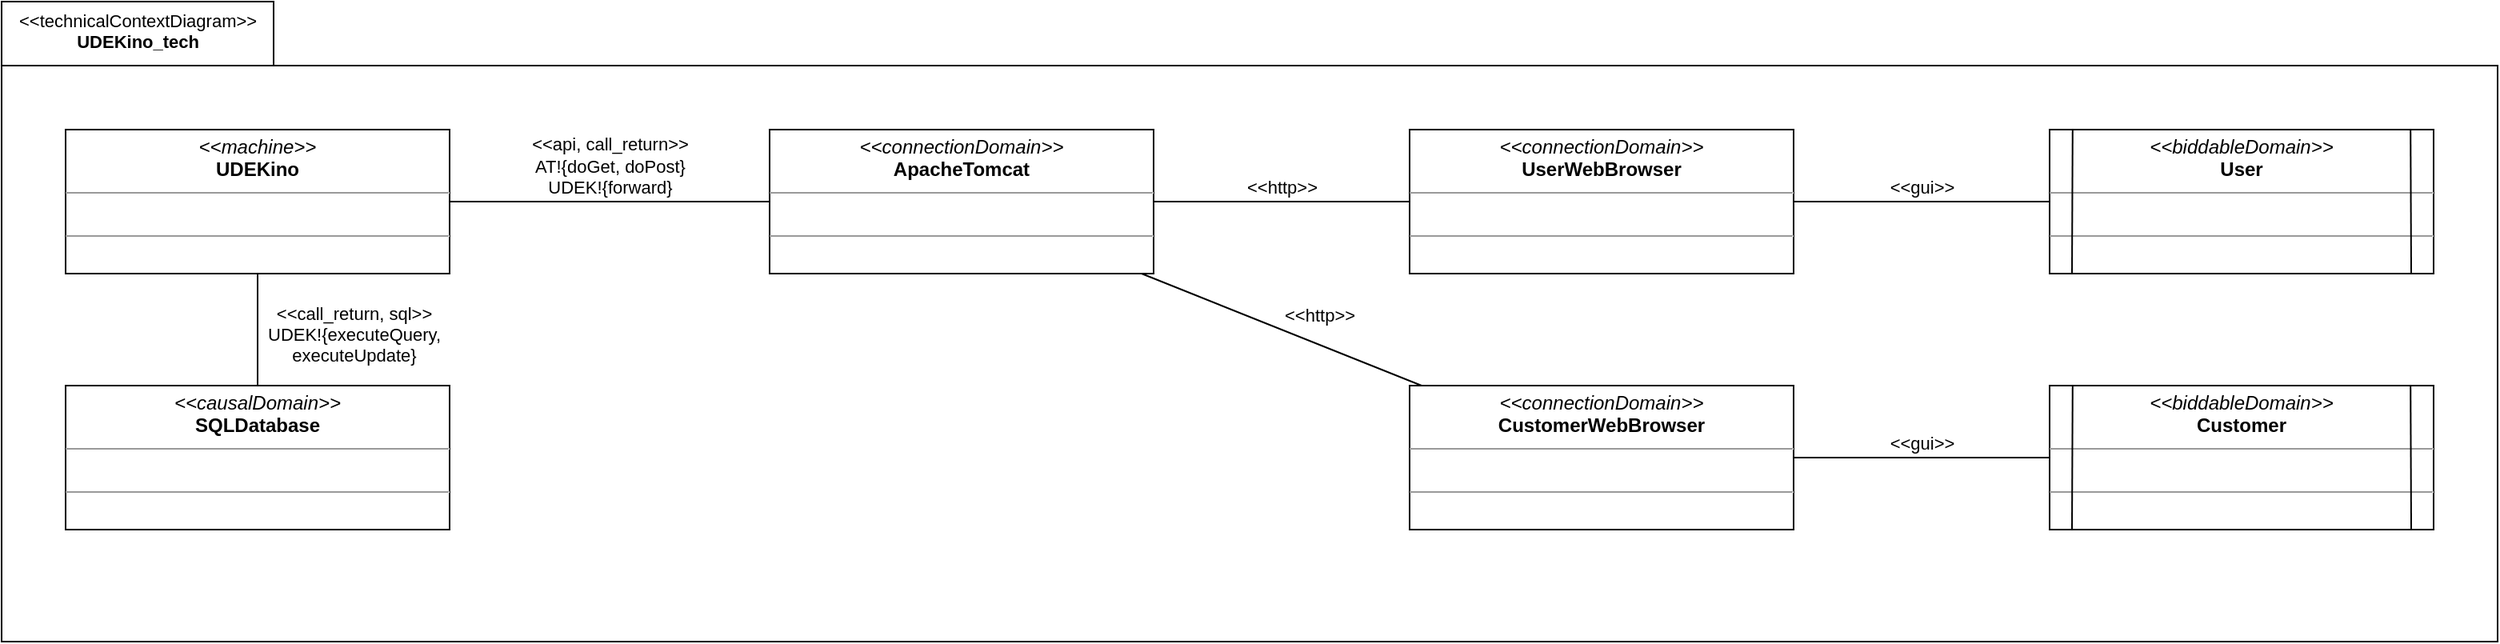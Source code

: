 <mxfile version="16.5.1" type="device" pages="2"><diagram id="DBS4iE2srmAZ8avB9Sq2" name="TCD"><mxGraphModel dx="4124" dy="2470" grid="1" gridSize="10" guides="1" tooltips="1" connect="1" arrows="1" fold="1" page="1" pageScale="1" pageWidth="3300" pageHeight="2339" math="0" shadow="0"><root><mxCell id="0"/><mxCell id="1" parent="0"/><mxCell id="zWOVlacIxOYdeSg12T7H-28" value="&lt;div&gt;&lt;span style=&quot;font-weight: 400&quot;&gt;&amp;lt;&amp;lt;technicalContextDiagram&amp;gt;&amp;gt;&lt;/span&gt;&lt;/div&gt;&lt;div style=&quot;text-align: center&quot;&gt;&lt;span&gt;UDEKino_tech&lt;/span&gt;&lt;/div&gt;" style="shape=folder;fontStyle=1;spacingTop=1;tabWidth=170;tabHeight=40;tabPosition=left;html=1;rounded=0;shadow=0;glass=0;comic=0;sketch=0;pointerEvents=1;gradientColor=none;labelPosition=center;verticalLabelPosition=middle;align=left;verticalAlign=top;spacing=0;spacingLeft=11;collapsible=1;container=0;recursiveResize=0;fillColor=default;fontFamily=Helvetica;fontSize=11;fontColor=default;" parent="1" vertex="1"><mxGeometry x="40" y="40" width="1560" height="400" as="geometry"><mxRectangle width="140" height="40" as="alternateBounds"/></mxGeometry></mxCell><mxCell id="RvyoJtAnB2FMiTeBEOO9-52" value="" style="group" vertex="1" connectable="0" parent="1"><mxGeometry x="80" y="120" width="1480" height="250.0" as="geometry"/></mxCell><mxCell id="zWOVlacIxOYdeSg12T7H-1" value="&lt;p style=&quot;margin: 0px ; margin-top: 4px ; text-align: center&quot;&gt;&lt;i&gt;&amp;lt;&amp;lt;machine&amp;gt;&amp;gt;&lt;/i&gt;&lt;br&gt;&lt;b&gt;UDEKino&lt;/b&gt;&lt;/p&gt;&lt;hr size=&quot;1&quot;&gt;&lt;p style=&quot;margin: 0px ; margin-left: 4px&quot;&gt;&lt;br&gt;&lt;/p&gt;&lt;hr size=&quot;1&quot;&gt;&lt;p style=&quot;margin: 0px ; margin-left: 4px&quot;&gt;&lt;br&gt;&lt;/p&gt;" style="verticalAlign=top;align=left;overflow=fill;fontSize=12;fontFamily=Helvetica;html=1;rounded=0;shadow=0;glass=0;comic=0;sketch=0;pointerEvents=1;fontColor=default;gradientColor=none;container=0;" parent="RvyoJtAnB2FMiTeBEOO9-52" vertex="1"><mxGeometry y="1.137e-13" width="240" height="90" as="geometry"/></mxCell><mxCell id="zWOVlacIxOYdeSg12T7H-2" value="&lt;p style=&quot;margin: 0px ; margin-top: 4px ; text-align: center&quot;&gt;&lt;i&gt;&amp;lt;&amp;lt;causalDomain&amp;gt;&amp;gt;&lt;/i&gt;&lt;br&gt;&lt;b&gt;SQLDatabase&lt;/b&gt;&lt;/p&gt;&lt;hr size=&quot;1&quot;&gt;&lt;p style=&quot;margin: 0px ; margin-left: 4px&quot;&gt;&lt;br&gt;&lt;/p&gt;&lt;hr size=&quot;1&quot;&gt;&lt;p style=&quot;margin: 0px ; margin-left: 4px&quot;&gt;&lt;br&gt;&lt;/p&gt;" style="verticalAlign=top;align=left;overflow=fill;fontSize=12;fontFamily=Helvetica;html=1;rounded=0;shadow=0;glass=0;comic=0;sketch=0;pointerEvents=1;fontColor=default;gradientColor=none;container=0;" parent="RvyoJtAnB2FMiTeBEOO9-52" vertex="1"><mxGeometry y="160.0" width="240" height="90" as="geometry"/></mxCell><mxCell id="zWOVlacIxOYdeSg12T7H-3" value="&amp;lt;&amp;lt;call_return, sql&amp;gt;&amp;gt;&lt;br&gt;UDEK!{executeQuery,&lt;br&gt;executeUpdate}" style="edgeStyle=orthogonalEdgeStyle;rounded=0;orthogonalLoop=1;jettySize=auto;html=1;endArrow=none;endFill=0;align=center;labelBackgroundColor=none;" parent="RvyoJtAnB2FMiTeBEOO9-52" source="zWOVlacIxOYdeSg12T7H-1" target="zWOVlacIxOYdeSg12T7H-2" edge="1"><mxGeometry x="0.091" y="60" relative="1" as="geometry"><mxPoint as="offset"/></mxGeometry></mxCell><mxCell id="zWOVlacIxOYdeSg12T7H-4" value="&lt;p style=&quot;margin: 0px ; margin-top: 4px ; text-align: center&quot;&gt;&lt;i&gt;&amp;lt;&amp;lt;connectionDomain&amp;gt;&amp;gt;&lt;/i&gt;&lt;br&gt;&lt;b&gt;ApacheTomcat&lt;/b&gt;&lt;/p&gt;&lt;hr size=&quot;1&quot;&gt;&lt;p style=&quot;margin: 0px ; margin-left: 4px&quot;&gt;&lt;br&gt;&lt;/p&gt;&lt;hr size=&quot;1&quot;&gt;&lt;p style=&quot;margin: 0px ; margin-left: 4px&quot;&gt;&lt;br&gt;&lt;/p&gt;" style="verticalAlign=top;align=left;overflow=fill;fontSize=12;fontFamily=Helvetica;html=1;rounded=0;shadow=0;glass=0;comic=0;sketch=0;pointerEvents=1;fontColor=default;gradientColor=none;container=0;" parent="RvyoJtAnB2FMiTeBEOO9-52" vertex="1"><mxGeometry x="440" y="1.137e-13" width="240" height="90" as="geometry"/></mxCell><mxCell id="zWOVlacIxOYdeSg12T7H-5" value="&amp;lt;&amp;lt;api, call_return&amp;gt;&amp;gt;&lt;br&gt;AT!{doGet, doPost}&lt;br&gt;UDEK!{forward}" style="edgeStyle=orthogonalEdgeStyle;rounded=0;orthogonalLoop=1;jettySize=auto;html=1;endArrow=none;endFill=0;labelBackgroundColor=none;verticalAlign=bottom;" parent="RvyoJtAnB2FMiTeBEOO9-52" source="zWOVlacIxOYdeSg12T7H-1" target="zWOVlacIxOYdeSg12T7H-4" edge="1"><mxGeometry relative="1" as="geometry"/></mxCell><mxCell id="zWOVlacIxOYdeSg12T7H-26" value="&amp;lt;&amp;lt;http&amp;gt;&amp;gt;" style="rounded=0;orthogonalLoop=1;jettySize=auto;html=1;labelBackgroundColor=none;endArrow=none;endFill=0;verticalAlign=bottom;" parent="RvyoJtAnB2FMiTeBEOO9-52" source="zWOVlacIxOYdeSg12T7H-4" target="zWOVlacIxOYdeSg12T7H-7" edge="1"><mxGeometry relative="1" as="geometry"><mxPoint x="760" y="120.0" as="sourcePoint"/></mxGeometry></mxCell><mxCell id="zWOVlacIxOYdeSg12T7H-25" value="&amp;lt;&amp;lt;http&amp;gt;&amp;gt;" style="rounded=0;orthogonalLoop=1;jettySize=auto;html=1;labelBackgroundColor=default;endArrow=none;endFill=0;verticalAlign=bottom;align=left;" parent="RvyoJtAnB2FMiTeBEOO9-52" source="zWOVlacIxOYdeSg12T7H-4" target="zWOVlacIxOYdeSg12T7H-8" edge="1"><mxGeometry relative="1" as="geometry"><mxPoint x="760" y="165.0" as="sourcePoint"/></mxGeometry></mxCell><mxCell id="zWOVlacIxOYdeSg12T7H-7" value="&lt;p style=&quot;margin: 0px ; margin-top: 4px ; text-align: center&quot;&gt;&lt;i&gt;&amp;lt;&amp;lt;connectionDomain&amp;gt;&amp;gt;&lt;/i&gt;&lt;br&gt;&lt;b&gt;UserWebBrowser&lt;/b&gt;&lt;/p&gt;&lt;hr size=&quot;1&quot;&gt;&lt;p style=&quot;margin: 0px ; margin-left: 4px&quot;&gt;&lt;br&gt;&lt;/p&gt;&lt;hr size=&quot;1&quot;&gt;&lt;p style=&quot;margin: 0px ; margin-left: 4px&quot;&gt;&lt;br&gt;&lt;/p&gt;" style="verticalAlign=top;align=left;overflow=fill;fontSize=12;fontFamily=Helvetica;html=1;rounded=0;shadow=0;glass=0;comic=0;sketch=0;pointerEvents=1;fontColor=default;gradientColor=none;container=0;" parent="RvyoJtAnB2FMiTeBEOO9-52" vertex="1"><mxGeometry x="840" y="1.137e-13" width="240" height="90" as="geometry"/></mxCell><mxCell id="zWOVlacIxOYdeSg12T7H-8" value="&lt;p style=&quot;margin: 0px ; margin-top: 4px ; text-align: center&quot;&gt;&lt;i&gt;&amp;lt;&amp;lt;connectionDomain&amp;gt;&amp;gt;&lt;/i&gt;&lt;br&gt;&lt;b&gt;CustomerWebBrowser&lt;/b&gt;&lt;/p&gt;&lt;hr size=&quot;1&quot;&gt;&lt;p style=&quot;margin: 0px ; margin-left: 4px&quot;&gt;&lt;br&gt;&lt;/p&gt;&lt;hr size=&quot;1&quot;&gt;&lt;p style=&quot;margin: 0px ; margin-left: 4px&quot;&gt;&lt;br&gt;&lt;/p&gt;" style="verticalAlign=top;align=left;overflow=fill;fontSize=12;fontFamily=Helvetica;html=1;rounded=0;shadow=0;glass=0;comic=0;sketch=0;pointerEvents=1;fontColor=default;gradientColor=none;container=0;" parent="RvyoJtAnB2FMiTeBEOO9-52" vertex="1"><mxGeometry x="840" y="160.0" width="240" height="90" as="geometry"/></mxCell><mxCell id="zWOVlacIxOYdeSg12T7H-22" value="&amp;lt;&amp;lt;gui&amp;gt;&amp;gt;" style="rounded=0;orthogonalLoop=1;jettySize=auto;html=1;labelBackgroundColor=default;endArrow=none;endFill=0;verticalAlign=bottom;" parent="RvyoJtAnB2FMiTeBEOO9-52" source="zWOVlacIxOYdeSg12T7H-7" target="zWOVlacIxOYdeSg12T7H-11" edge="1"><mxGeometry relative="1" as="geometry"/></mxCell><mxCell id="zWOVlacIxOYdeSg12T7H-23" value="&amp;lt;&amp;lt;gui&amp;gt;&amp;gt;" style="rounded=0;orthogonalLoop=1;jettySize=auto;html=1;labelBackgroundColor=default;endArrow=none;endFill=0;verticalAlign=bottom;" parent="RvyoJtAnB2FMiTeBEOO9-52" source="zWOVlacIxOYdeSg12T7H-8" target="zWOVlacIxOYdeSg12T7H-15" edge="1"><mxGeometry relative="1" as="geometry"/></mxCell><mxCell id="zWOVlacIxOYdeSg12T7H-11" value="&lt;p style=&quot;margin: 0px ; margin-top: 4px ; text-align: center&quot;&gt;&lt;i&gt;&amp;lt;&amp;lt;biddableDomain&amp;gt;&amp;gt;&lt;/i&gt;&lt;br&gt;&lt;b&gt;User&lt;/b&gt;&lt;/p&gt;&lt;hr size=&quot;1&quot;&gt;&lt;p style=&quot;margin: 0px ; margin-left: 4px&quot;&gt;&lt;br&gt;&lt;/p&gt;&lt;hr size=&quot;1&quot;&gt;&lt;p style=&quot;margin: 0px ; margin-left: 4px&quot;&gt;&lt;br&gt;&lt;/p&gt;" style="verticalAlign=top;align=left;overflow=fill;fontSize=12;fontFamily=Helvetica;html=1;rounded=0;shadow=0;glass=0;comic=0;sketch=0;pointerEvents=1;fontColor=default;gradientColor=none;container=0;points=[[0,0,0,0,0],[0,0.24,0,0,0],[0,0.5,0,0,0],[0,0.76,0,0,0],[0,1,0,0,0],[0.06,0,0,0,0],[0.06,1,0,0,0],[0.13,0,0,0,0],[0.13,1,0,0,0],[0.25,0,0,0,0],[0.25,1,0,0,0],[0.5,0,0,0,0],[0.5,1,0,0,0],[0.75,0,0,0,0],[0.75,1,0,0,0],[0.88,0,0,0,0],[0.88,1,0,0,0],[0.94,0,0,0,0],[0.94,1,0,0,0],[1,0,0,0,0],[1,0.26,0,0,0],[1,0.5,0,0,0],[1,0.76,0,0,0],[1,1,0,0,0]];strokeWidth=1;" parent="RvyoJtAnB2FMiTeBEOO9-52" vertex="1"><mxGeometry x="1240" width="240" height="90" as="geometry"/></mxCell><mxCell id="zWOVlacIxOYdeSg12T7H-12" style="rounded=0;orthogonalLoop=1;jettySize=auto;html=1;exitX=0.06;exitY=0;exitDx=0;exitDy=0;exitPerimeter=0;endArrow=none;endFill=0;strokeWidth=1;labelBackgroundColor=default;" parent="RvyoJtAnB2FMiTeBEOO9-52" source="zWOVlacIxOYdeSg12T7H-11" edge="1"><mxGeometry relative="1" as="geometry"><mxPoint x="1254" y="90" as="targetPoint"/></mxGeometry></mxCell><mxCell id="zWOVlacIxOYdeSg12T7H-13" style="edgeStyle=none;shape=connector;rounded=0;orthogonalLoop=1;jettySize=auto;html=1;exitX=0.94;exitY=0;exitDx=0;exitDy=0;exitPerimeter=0;labelBackgroundColor=default;fontFamily=Helvetica;fontSize=11;fontColor=default;endArrow=none;endFill=0;strokeColor=default;strokeWidth=1;" parent="RvyoJtAnB2FMiTeBEOO9-52" source="zWOVlacIxOYdeSg12T7H-11" edge="1"><mxGeometry relative="1" as="geometry"><mxPoint x="1466" y="90" as="targetPoint"/></mxGeometry></mxCell><mxCell id="zWOVlacIxOYdeSg12T7H-15" value="&lt;p style=&quot;margin: 0px ; margin-top: 4px ; text-align: center&quot;&gt;&lt;i&gt;&amp;lt;&amp;lt;biddableDomain&amp;gt;&amp;gt;&lt;/i&gt;&lt;br&gt;&lt;b&gt;Customer&lt;/b&gt;&lt;/p&gt;&lt;hr size=&quot;1&quot;&gt;&lt;p style=&quot;margin: 0px ; margin-left: 4px&quot;&gt;&lt;br&gt;&lt;/p&gt;&lt;hr size=&quot;1&quot;&gt;&lt;p style=&quot;margin: 0px ; margin-left: 4px&quot;&gt;&lt;br&gt;&lt;/p&gt;" style="verticalAlign=top;align=left;overflow=fill;fontSize=12;fontFamily=Helvetica;html=1;rounded=0;shadow=0;glass=0;comic=0;sketch=0;pointerEvents=1;fontColor=default;gradientColor=none;container=0;points=[[0,0,0,0,0],[0,0.24,0,0,0],[0,0.5,0,0,0],[0,0.76,0,0,0],[0,1,0,0,0],[0.06,0,0,0,0],[0.06,1,0,0,0],[0.13,0,0,0,0],[0.13,1,0,0,0],[0.25,0,0,0,0],[0.25,1,0,0,0],[0.5,0,0,0,0],[0.5,1,0,0,0],[0.75,0,0,0,0],[0.75,1,0,0,0],[0.88,0,0,0,0],[0.88,1,0,0,0],[0.94,0,0,0,0],[0.94,1,0,0,0],[1,0,0,0,0],[1,0.26,0,0,0],[1,0.5,0,0,0],[1,0.76,0,0,0],[1,1,0,0,0]];strokeWidth=1;" parent="RvyoJtAnB2FMiTeBEOO9-52" vertex="1"><mxGeometry x="1240" y="160" width="240" height="90" as="geometry"/></mxCell><mxCell id="zWOVlacIxOYdeSg12T7H-16" style="rounded=0;orthogonalLoop=1;jettySize=auto;html=1;exitX=0.06;exitY=0;exitDx=0;exitDy=0;exitPerimeter=0;endArrow=none;endFill=0;strokeWidth=1;labelBackgroundColor=default;" parent="RvyoJtAnB2FMiTeBEOO9-52" source="zWOVlacIxOYdeSg12T7H-15" edge="1"><mxGeometry relative="1" as="geometry"><mxPoint x="1254" y="250" as="targetPoint"/></mxGeometry></mxCell><mxCell id="zWOVlacIxOYdeSg12T7H-17" style="edgeStyle=none;shape=connector;rounded=0;orthogonalLoop=1;jettySize=auto;html=1;exitX=0.94;exitY=0;exitDx=0;exitDy=0;exitPerimeter=0;labelBackgroundColor=default;fontFamily=Helvetica;fontSize=11;fontColor=default;endArrow=none;endFill=0;strokeColor=default;strokeWidth=1;" parent="RvyoJtAnB2FMiTeBEOO9-52" source="zWOVlacIxOYdeSg12T7H-15" edge="1"><mxGeometry relative="1" as="geometry"><mxPoint x="1466" y="250" as="targetPoint"/></mxGeometry></mxCell></root></mxGraphModel></diagram><diagram id="eN3rkCqPA-dGKP7uvhMf" name="Mapping"><mxGraphModel dx="2062" dy="1235" grid="1" gridSize="10" guides="1" tooltips="1" connect="1" arrows="1" fold="1" page="1" pageScale="1" pageWidth="3300" pageHeight="2339" math="0" shadow="0"><root><mxCell id="j-lV50ldGtD4G1JJ2E3X-0"/><mxCell id="j-lV50ldGtD4G1JJ2E3X-1" parent="j-lV50ldGtD4G1JJ2E3X-0"/><mxCell id="97aoyuyCJKU4RV7B53cg-7" value="" style="group" vertex="1" connectable="0" parent="j-lV50ldGtD4G1JJ2E3X-1"><mxGeometry x="40" y="40" width="1800" height="1050" as="geometry"/></mxCell><mxCell id="97aoyuyCJKU4RV7B53cg-5" value="" style="group" vertex="1" connectable="0" parent="97aoyuyCJKU4RV7B53cg-7"><mxGeometry x="1200" width="600" height="1050" as="geometry"/></mxCell><mxCell id="97aoyuyCJKU4RV7B53cg-3" value="" style="group" vertex="1" connectable="0" parent="97aoyuyCJKU4RV7B53cg-5"><mxGeometry width="600" height="570" as="geometry"/></mxCell><mxCell id="_PAml7vpQPIuLpHFozwe-36" value="&lt;p style=&quot;margin: 0px ; margin-top: 4px ; text-align: center&quot;&gt;&lt;i&gt;&amp;lt;&amp;lt;interface&amp;gt;&amp;gt;&lt;/i&gt;&lt;br&gt;&lt;b&gt;UDEK!{forward}&lt;/b&gt;&lt;/p&gt;&lt;hr size=&quot;1&quot;&gt;&lt;p style=&quot;margin: 0px ; margin-left: 4px&quot;&gt;&lt;br&gt;&lt;/p&gt;&lt;hr size=&quot;1&quot;&gt;&lt;p style=&quot;margin: 0px ; margin-left: 4px&quot;&gt;&lt;br&gt;&lt;/p&gt;" style="verticalAlign=top;align=left;overflow=fill;fontSize=12;fontFamily=Helvetica;html=1;rounded=0;shadow=0;glass=0;comic=0;sketch=0;pointerEvents=1;fontColor=default;gradientColor=none;container=0;whiteSpace=wrap;" vertex="1" parent="97aoyuyCJKU4RV7B53cg-3"><mxGeometry y="320" width="240" height="90" as="geometry"/></mxCell><mxCell id="_PAml7vpQPIuLpHFozwe-37" value="&lt;p style=&quot;margin: 0px ; margin-top: 4px ; text-align: center&quot;&gt;&lt;i&gt;&amp;lt;&amp;lt;interface&amp;gt;&amp;gt;&lt;/i&gt;&lt;br&gt;&lt;b&gt;UDEK_NSUB!{nsuShowings}&lt;/b&gt;&lt;/p&gt;&lt;hr size=&quot;1&quot;&gt;&lt;p style=&quot;margin: 0px ; margin-left: 4px&quot;&gt;&lt;br&gt;&lt;/p&gt;&lt;hr size=&quot;1&quot;&gt;&lt;p style=&quot;margin: 0px ; margin-left: 4px&quot;&gt;&lt;br&gt;&lt;/p&gt;" style="verticalAlign=top;align=left;overflow=fill;fontSize=12;fontFamily=Helvetica;html=1;rounded=0;shadow=0;glass=0;comic=0;sketch=0;pointerEvents=1;fontColor=default;gradientColor=none;container=0;points=[[0,0,0,0,0],[0,0.24,0,0,0],[0,0.5,0,0,0],[0,0.76,0,0,0],[0,1,0,0,0],[0.06,0,0,0,0],[0.06,1,0,0,0],[0.13,0,0,0,0],[0.13,1,0,0,0],[0.25,0,0,0,0],[0.25,1,0,0,0],[0.5,0,0,0,0],[0.5,1,0,0,0],[0.75,0,0,0,0],[0.75,1,0,0,0],[0.88,0,0,0,0],[0.88,1,0,0,0],[0.94,0,0,0,0],[0.94,1,0,0,0],[1,0,0,0,0],[1,0.26,0,0,0],[1,0.5,0,0,0],[1,0.76,0,0,0],[1,1,0,0,0]];strokeWidth=1;" vertex="1" parent="97aoyuyCJKU4RV7B53cg-3"><mxGeometry x="360" y="480" width="240" height="90" as="geometry"/></mxCell><mxCell id="_PAml7vpQPIuLpHFozwe-38" value="&amp;lt;&amp;lt;concretizes&amp;gt;&amp;gt;" style="edgeStyle=none;shape=connector;rounded=0;orthogonalLoop=1;jettySize=auto;html=1;dashed=1;labelBackgroundColor=none;fontFamily=Helvetica;fontSize=11;fontColor=default;endArrow=openThin;endFill=0;startSize=12;endSize=12;strokeColor=default;verticalAlign=bottom;align=left;" edge="1" parent="97aoyuyCJKU4RV7B53cg-3" source="_PAml7vpQPIuLpHFozwe-36" target="_PAml7vpQPIuLpHFozwe-37"><mxGeometry relative="1" as="geometry"/></mxCell><mxCell id="_PAml7vpQPIuLpHFozwe-39" value="&lt;p style=&quot;margin: 0px ; margin-top: 4px ; text-align: center&quot;&gt;&lt;i&gt;&amp;lt;&amp;lt;interface&amp;gt;&amp;gt;&lt;/i&gt;&lt;br&gt;&lt;b&gt;UDEK_RC!{registrationFailed, registrationSuccess}&lt;/b&gt;&lt;/p&gt;&lt;hr size=&quot;1&quot;&gt;&lt;p style=&quot;margin: 0px ; margin-left: 4px&quot;&gt;&lt;br&gt;&lt;/p&gt;&lt;hr size=&quot;1&quot;&gt;&lt;p style=&quot;margin: 0px ; margin-left: 4px&quot;&gt;&lt;br&gt;&lt;/p&gt;" style="verticalAlign=top;align=left;overflow=fill;fontSize=12;fontFamily=Helvetica;html=1;rounded=0;shadow=0;glass=0;comic=0;sketch=0;pointerEvents=1;fontColor=default;gradientColor=none;container=0;whiteSpace=wrap;" vertex="1" parent="97aoyuyCJKU4RV7B53cg-3"><mxGeometry x="360" y="320" width="240" height="90" as="geometry"/></mxCell><mxCell id="_PAml7vpQPIuLpHFozwe-40" value="&amp;lt;&amp;lt;concretizes&amp;gt;&amp;gt;" style="edgeStyle=none;shape=connector;rounded=0;orthogonalLoop=1;jettySize=auto;html=1;dashed=1;labelBackgroundColor=none;fontFamily=Helvetica;fontSize=11;fontColor=default;endArrow=openThin;endFill=0;startSize=12;endSize=12;strokeColor=default;verticalAlign=bottom;" edge="1" parent="97aoyuyCJKU4RV7B53cg-3" source="_PAml7vpQPIuLpHFozwe-36" target="_PAml7vpQPIuLpHFozwe-39"><mxGeometry relative="1" as="geometry"/></mxCell><mxCell id="_PAml7vpQPIuLpHFozwe-41" value="&lt;p style=&quot;margin: 0px ; margin-top: 4px ; text-align: center&quot;&gt;&lt;i&gt;&amp;lt;&amp;lt;interface&amp;gt;&amp;gt;&lt;/i&gt;&lt;br&gt;&lt;b&gt;UDEK_BT!{bookingFailed,&lt;/b&gt;&lt;/p&gt;&lt;p style=&quot;margin: 0px ; margin-top: 4px ; text-align: center&quot;&gt;&lt;b&gt;bookingSuccess}&lt;/b&gt;&lt;/p&gt;&lt;hr size=&quot;1&quot;&gt;&lt;p style=&quot;margin: 0px ; margin-left: 4px&quot;&gt;&lt;br&gt;&lt;/p&gt;&lt;hr size=&quot;1&quot;&gt;&lt;p style=&quot;margin: 0px ; margin-left: 4px&quot;&gt;&lt;br&gt;&lt;/p&gt;" style="verticalAlign=top;align=left;overflow=fill;fontSize=12;fontFamily=Helvetica;html=1;rounded=0;shadow=0;glass=0;comic=0;sketch=0;pointerEvents=1;fontColor=default;gradientColor=none;container=0;" vertex="1" parent="97aoyuyCJKU4RV7B53cg-3"><mxGeometry y="480" width="240" height="90" as="geometry"/></mxCell><mxCell id="_PAml7vpQPIuLpHFozwe-42" value="&amp;lt;&amp;lt;concretizes&amp;gt;&amp;gt;" style="edgeStyle=none;shape=connector;rounded=0;orthogonalLoop=1;jettySize=auto;html=1;dashed=1;labelBackgroundColor=none;fontFamily=Helvetica;fontSize=11;fontColor=default;endArrow=openThin;endFill=0;startSize=12;endSize=12;strokeColor=default;align=left;" edge="1" parent="97aoyuyCJKU4RV7B53cg-3" source="_PAml7vpQPIuLpHFozwe-36" target="_PAml7vpQPIuLpHFozwe-41"><mxGeometry relative="1" as="geometry"/></mxCell><mxCell id="97aoyuyCJKU4RV7B53cg-2" value="" style="group" vertex="1" connectable="0" parent="97aoyuyCJKU4RV7B53cg-3"><mxGeometry width="600" height="250" as="geometry"/></mxCell><mxCell id="_PAml7vpQPIuLpHFozwe-28" value="&lt;p style=&quot;margin: 0px ; margin-top: 4px ; text-align: center&quot;&gt;&lt;i&gt;&amp;lt;&amp;lt;interface&amp;gt;&amp;gt;&lt;/i&gt;&lt;br&gt;&lt;b&gt;AT!{doGet, doPost}&lt;/b&gt;&lt;/p&gt;&lt;hr size=&quot;1&quot;&gt;&lt;p style=&quot;margin: 0px ; margin-left: 4px&quot;&gt;&lt;br&gt;&lt;/p&gt;&lt;hr size=&quot;1&quot;&gt;&lt;p style=&quot;margin: 0px ; margin-left: 4px&quot;&gt;&lt;br&gt;&lt;/p&gt;" style="verticalAlign=top;align=left;overflow=fill;fontSize=12;fontFamily=Helvetica;html=1;rounded=0;shadow=0;glass=0;comic=0;sketch=0;pointerEvents=1;fontColor=default;gradientColor=none;container=0;whiteSpace=wrap;" vertex="1" parent="97aoyuyCJKU4RV7B53cg-2"><mxGeometry width="240" height="90" as="geometry"/></mxCell><mxCell id="_PAml7vpQPIuLpHFozwe-29" value="&lt;p style=&quot;margin: 0px ; margin-top: 4px ; text-align: center&quot;&gt;&lt;i&gt;&amp;lt;&amp;lt;interface&amp;gt;&amp;gt;&lt;/i&gt;&lt;br&gt;&lt;b&gt;WPRC!{forwardSubmitRegistration}&lt;/b&gt;&lt;/p&gt;&lt;hr size=&quot;1&quot;&gt;&lt;p style=&quot;margin: 0px ; margin-left: 4px&quot;&gt;&lt;br&gt;&lt;/p&gt;&lt;hr size=&quot;1&quot;&gt;&lt;p style=&quot;margin: 0px ; margin-left: 4px&quot;&gt;&lt;br&gt;&lt;/p&gt;" style="verticalAlign=top;align=left;overflow=fill;fontSize=12;fontFamily=Helvetica;html=1;rounded=0;shadow=0;glass=0;comic=0;sketch=0;pointerEvents=1;fontColor=default;gradientColor=none;container=0;whiteSpace=wrap;" vertex="1" parent="97aoyuyCJKU4RV7B53cg-2"><mxGeometry x="360" width="240" height="90" as="geometry"/></mxCell><mxCell id="_PAml7vpQPIuLpHFozwe-30" value="&amp;lt;&amp;lt;concretizes&amp;gt;&amp;gt;" style="edgeStyle=none;shape=connector;rounded=0;orthogonalLoop=1;jettySize=auto;html=1;dashed=1;labelBackgroundColor=none;fontFamily=Helvetica;fontSize=11;fontColor=default;endArrow=openThin;endFill=0;startSize=12;endSize=12;strokeColor=default;verticalAlign=bottom;" edge="1" parent="97aoyuyCJKU4RV7B53cg-2" source="_PAml7vpQPIuLpHFozwe-28" target="_PAml7vpQPIuLpHFozwe-29"><mxGeometry relative="1" as="geometry"/></mxCell><mxCell id="_PAml7vpQPIuLpHFozwe-31" value="&lt;p style=&quot;margin: 0px ; margin-top: 4px ; text-align: center&quot;&gt;&lt;i&gt;&amp;lt;&amp;lt;interface&amp;gt;&amp;gt;&lt;/i&gt;&lt;br&gt;&lt;b&gt;WPBT!{forwardSubmitBooking}&lt;/b&gt;&lt;/p&gt;&lt;hr size=&quot;1&quot;&gt;&lt;p style=&quot;margin: 0px ; margin-left: 4px&quot;&gt;&lt;br&gt;&lt;/p&gt;&lt;hr size=&quot;1&quot;&gt;&lt;p style=&quot;margin: 0px ; margin-left: 4px&quot;&gt;&lt;br&gt;&lt;/p&gt;" style="verticalAlign=top;align=left;overflow=fill;fontSize=12;fontFamily=Helvetica;html=1;rounded=0;shadow=0;glass=0;comic=0;sketch=0;pointerEvents=1;fontColor=default;gradientColor=none;container=0;whiteSpace=wrap;" vertex="1" parent="97aoyuyCJKU4RV7B53cg-2"><mxGeometry y="160" width="240" height="90" as="geometry"/></mxCell><mxCell id="_PAml7vpQPIuLpHFozwe-32" value="&amp;lt;&amp;lt;concretizes&amp;gt;&amp;gt;" style="edgeStyle=none;shape=connector;rounded=0;orthogonalLoop=1;jettySize=auto;html=1;dashed=1;labelBackgroundColor=none;fontFamily=Helvetica;fontSize=11;fontColor=default;endArrow=openThin;endFill=0;startSize=12;endSize=12;strokeColor=default;align=left;" edge="1" parent="97aoyuyCJKU4RV7B53cg-2" source="_PAml7vpQPIuLpHFozwe-28" target="_PAml7vpQPIuLpHFozwe-31"><mxGeometry relative="1" as="geometry"/></mxCell><mxCell id="_PAml7vpQPIuLpHFozwe-33" value="&lt;p style=&quot;margin: 0px ; margin-top: 4px ; text-align: center&quot;&gt;&lt;i&gt;&amp;lt;&amp;lt;interface&amp;gt;&amp;gt;&lt;/i&gt;&lt;br&gt;&lt;b&gt;WPNSUB!{forwardNSUBrowse}&lt;/b&gt;&lt;/p&gt;&lt;hr size=&quot;1&quot;&gt;&lt;p style=&quot;margin: 0px ; margin-left: 4px&quot;&gt;&lt;br&gt;&lt;/p&gt;&lt;hr size=&quot;1&quot;&gt;&lt;p style=&quot;margin: 0px ; margin-left: 4px&quot;&gt;&lt;br&gt;&lt;/p&gt;" style="verticalAlign=top;align=left;overflow=fill;fontSize=12;fontFamily=Helvetica;html=1;rounded=0;shadow=0;glass=0;comic=0;sketch=0;pointerEvents=1;fontColor=default;gradientColor=none;container=0;points=[[0,0,0,0,0],[0,0.24,0,0,0],[0,0.5,0,0,0],[0,0.76,0,0,0],[0,1,0,0,0],[0.06,0,0,0,0],[0.06,1,0,0,0],[0.13,0,0,0,0],[0.13,1,0,0,0],[0.25,0,0,0,0],[0.25,1,0,0,0],[0.5,0,0,0,0],[0.5,1,0,0,0],[0.75,0,0,0,0],[0.75,1,0,0,0],[0.88,0,0,0,0],[0.88,1,0,0,0],[0.94,0,0,0,0],[0.94,1,0,0,0],[1,0,0,0,0],[1,0.26,0,0,0],[1,0.5,0,0,0],[1,0.76,0,0,0],[1,1,0,0,0]];strokeWidth=1;" vertex="1" parent="97aoyuyCJKU4RV7B53cg-2"><mxGeometry x="360" y="160" width="240" height="90" as="geometry"/></mxCell><mxCell id="_PAml7vpQPIuLpHFozwe-34" value="&amp;lt;&amp;lt;concretizes&amp;gt;&amp;gt;" style="edgeStyle=none;shape=connector;rounded=0;orthogonalLoop=1;jettySize=auto;html=1;dashed=1;labelBackgroundColor=none;fontFamily=Helvetica;fontSize=11;fontColor=default;endArrow=openThin;endFill=0;startSize=12;endSize=12;strokeColor=default;align=left;verticalAlign=bottom;" edge="1" parent="97aoyuyCJKU4RV7B53cg-2" source="_PAml7vpQPIuLpHFozwe-28" target="_PAml7vpQPIuLpHFozwe-33"><mxGeometry relative="1" as="geometry"/></mxCell><mxCell id="97aoyuyCJKU4RV7B53cg-4" value="" style="group" vertex="1" connectable="0" parent="97aoyuyCJKU4RV7B53cg-5"><mxGeometry y="640" width="600" height="410" as="geometry"/></mxCell><mxCell id="_PAml7vpQPIuLpHFozwe-44" style="edgeStyle=none;shape=connector;rounded=0;orthogonalLoop=1;jettySize=auto;html=1;dashed=1;labelBackgroundColor=none;fontFamily=Helvetica;fontSize=11;fontColor=default;endArrow=openThin;endFill=0;startSize=12;endSize=12;strokeColor=default;" edge="1" parent="97aoyuyCJKU4RV7B53cg-4" source="_PAml7vpQPIuLpHFozwe-45"><mxGeometry relative="1" as="geometry"><mxPoint x="30.0" y="190" as="targetPoint"/></mxGeometry></mxCell><mxCell id="_PAml7vpQPIuLpHFozwe-45" value="&lt;p style=&quot;margin: 0px ; margin-top: 4px ; text-align: center&quot;&gt;&lt;i&gt;&amp;lt;&amp;lt;interface&amp;gt;&amp;gt;&lt;/i&gt;&lt;br&gt;&lt;b&gt;UDEK!{executeQuery, executeUpdate}&lt;/b&gt;&lt;/p&gt;&lt;hr size=&quot;1&quot;&gt;&lt;p style=&quot;margin: 0px ; margin-left: 4px&quot;&gt;&lt;br&gt;&lt;/p&gt;&lt;hr size=&quot;1&quot;&gt;&lt;p style=&quot;margin: 0px ; margin-left: 4px&quot;&gt;&lt;br&gt;&lt;/p&gt;" style="verticalAlign=top;align=left;overflow=fill;fontSize=12;fontFamily=Helvetica;html=1;rounded=0;shadow=0;glass=0;comic=0;sketch=0;pointerEvents=1;fontColor=default;gradientColor=none;container=0;whiteSpace=wrap;" vertex="1" parent="97aoyuyCJKU4RV7B53cg-4"><mxGeometry y="160" width="240" height="90" as="geometry"/></mxCell><mxCell id="_PAml7vpQPIuLpHFozwe-46" value="&lt;p style=&quot;margin: 0px ; margin-top: 4px ; text-align: center&quot;&gt;&lt;i&gt;&amp;lt;&amp;lt;interface&amp;gt;&amp;gt;&lt;/i&gt;&lt;br&gt;&lt;b&gt;CDB!{customers, showings, halls, bookings}&lt;/b&gt;&lt;/p&gt;&lt;hr size=&quot;1&quot;&gt;&lt;p style=&quot;margin: 0px ; margin-left: 4px&quot;&gt;&lt;br&gt;&lt;/p&gt;&lt;hr size=&quot;1&quot;&gt;&lt;p style=&quot;margin: 0px ; margin-left: 4px&quot;&gt;&lt;br&gt;&lt;/p&gt;" style="verticalAlign=top;align=left;overflow=fill;fontSize=12;fontFamily=Helvetica;html=1;rounded=0;shadow=0;glass=0;comic=0;sketch=0;pointerEvents=1;fontColor=default;gradientColor=none;container=0;points=[[0,0,0,0,0],[0,0.24,0,0,0],[0,0.5,0,0,0],[0,0.76,0,0,0],[0,1,0,0,0],[0.06,0,0,0,0],[0.06,1,0,0,0],[0.13,0,0,0,0],[0.13,1,0,0,0],[0.25,0,0,0,0],[0.25,1,0,0,0],[0.5,0,0,0,0],[0.5,1,0,0,0],[0.75,0,0,0,0],[0.75,1,0,0,0],[0.88,0,0,0,0],[0.88,1,0,0,0],[0.94,0,0,0,0],[0.94,1,0,0,0],[1,0,0,0,0],[1,0.26,0,0,0],[1,0.5,0,0,0],[1,0.76,0,0,0],[1,1,0,0,0]];strokeWidth=1;whiteSpace=wrap;" vertex="1" parent="97aoyuyCJKU4RV7B53cg-4"><mxGeometry x="360" y="160" width="240" height="90" as="geometry"/></mxCell><mxCell id="_PAml7vpQPIuLpHFozwe-47" value="&amp;lt;&amp;lt;concretizes&amp;gt;&amp;gt;" style="edgeStyle=none;shape=connector;rounded=0;orthogonalLoop=1;jettySize=auto;html=1;dashed=1;labelBackgroundColor=none;fontFamily=Helvetica;fontSize=11;fontColor=default;endArrow=openThin;endFill=0;startSize=12;endSize=12;strokeColor=default;verticalAlign=bottom;" edge="1" parent="97aoyuyCJKU4RV7B53cg-4" source="_PAml7vpQPIuLpHFozwe-45" target="_PAml7vpQPIuLpHFozwe-46"><mxGeometry relative="1" as="geometry"/></mxCell><mxCell id="_PAml7vpQPIuLpHFozwe-48" value="&lt;p style=&quot;margin: 0px ; margin-top: 4px ; text-align: center&quot;&gt;&lt;i&gt;&amp;lt;&amp;lt;interface&amp;gt;&amp;gt;&lt;/i&gt;&lt;br&gt;&lt;b&gt;UDEK_RC!{addCustomer}&lt;/b&gt;&lt;/p&gt;&lt;hr size=&quot;1&quot;&gt;&lt;p style=&quot;margin: 0px ; margin-left: 4px&quot;&gt;&lt;br&gt;&lt;/p&gt;&lt;hr size=&quot;1&quot;&gt;&lt;p style=&quot;margin: 0px ; margin-left: 4px&quot;&gt;&lt;br&gt;&lt;/p&gt;" style="verticalAlign=top;align=left;overflow=fill;fontSize=12;fontFamily=Helvetica;html=1;rounded=0;shadow=0;glass=0;comic=0;sketch=0;pointerEvents=1;fontColor=default;gradientColor=none;container=0;points=[[0,0,0,0,0],[0,0.24,0,0,0],[0,0.5,0,0,0],[0,0.76,0,0,0],[0,1,0,0,0],[0.06,0,0,0,0],[0.06,1,0,0,0],[0.13,0,0,0,0],[0.13,1,0,0,0],[0.25,0,0,0,0],[0.25,1,0,0,0],[0.5,0,0,0,0],[0.5,1,0,0,0],[0.75,0,0,0,0],[0.75,1,0,0,0],[0.88,0,0,0,0],[0.88,1,0,0,0],[0.94,0,0,0,0],[0.94,1,0,0,0],[1,0,0,0,0],[1,0.26,0,0,0],[1,0.5,0,0,0],[1,0.76,0,0,0],[1,1,0,0,0]];strokeWidth=1;whiteSpace=wrap;" vertex="1" parent="97aoyuyCJKU4RV7B53cg-4"><mxGeometry x="360" y="320" width="240" height="90" as="geometry"/></mxCell><mxCell id="_PAml7vpQPIuLpHFozwe-49" value="&amp;lt;&amp;lt;concretizes&amp;gt;&amp;gt;" style="edgeStyle=none;shape=connector;rounded=0;orthogonalLoop=1;jettySize=auto;html=1;dashed=1;labelBackgroundColor=none;fontFamily=Helvetica;fontSize=11;fontColor=default;endArrow=openThin;endFill=0;startSize=12;endSize=12;strokeColor=default;align=left;verticalAlign=bottom;" edge="1" parent="97aoyuyCJKU4RV7B53cg-4" source="_PAml7vpQPIuLpHFozwe-45" target="_PAml7vpQPIuLpHFozwe-48"><mxGeometry relative="1" as="geometry"/></mxCell><mxCell id="_PAml7vpQPIuLpHFozwe-50" value="&lt;p style=&quot;margin: 0px ; margin-top: 4px ; text-align: center&quot;&gt;&lt;i&gt;&amp;lt;&amp;lt;interface&amp;gt;&amp;gt;&lt;/i&gt;&lt;br&gt;&lt;b&gt;UDEK_BT!{addBooking}&lt;/b&gt;&lt;/p&gt;&lt;hr size=&quot;1&quot;&gt;&lt;p style=&quot;margin: 0px ; margin-left: 4px&quot;&gt;&lt;br&gt;&lt;/p&gt;&lt;hr size=&quot;1&quot;&gt;&lt;p style=&quot;margin: 0px ; margin-left: 4px&quot;&gt;&lt;br&gt;&lt;/p&gt;" style="verticalAlign=top;align=left;overflow=fill;fontSize=12;fontFamily=Helvetica;html=1;rounded=0;shadow=0;glass=0;comic=0;sketch=0;pointerEvents=1;fontColor=default;gradientColor=none;container=0;points=[[0,0,0,0,0],[0,0.24,0,0,0],[0,0.5,0,0,0],[0,0.76,0,0,0],[0,1,0,0,0],[0.06,0,0,0,0],[0.06,1,0,0,0],[0.13,0,0,0,0],[0.13,1,0,0,0],[0.25,0,0,0,0],[0.25,1,0,0,0],[0.5,0,0,0,0],[0.5,1,0,0,0],[0.75,0,0,0,0],[0.75,1,0,0,0],[0.88,0,0,0,0],[0.88,1,0,0,0],[0.94,0,0,0,0],[0.94,1,0,0,0],[1,0,0,0,0],[1,0.26,0,0,0],[1,0.5,0,0,0],[1,0.76,0,0,0],[1,1,0,0,0]];strokeWidth=1;whiteSpace=wrap;" vertex="1" parent="97aoyuyCJKU4RV7B53cg-4"><mxGeometry y="320" width="240" height="90" as="geometry"/></mxCell><mxCell id="_PAml7vpQPIuLpHFozwe-51" value="&amp;lt;&amp;lt;concretizes&amp;gt;&amp;gt;" style="edgeStyle=none;shape=connector;rounded=0;orthogonalLoop=1;jettySize=auto;html=1;dashed=1;labelBackgroundColor=none;fontFamily=Helvetica;fontSize=11;fontColor=default;endArrow=openThin;endFill=0;startSize=12;endSize=12;strokeColor=default;align=left;" edge="1" parent="97aoyuyCJKU4RV7B53cg-4" source="_PAml7vpQPIuLpHFozwe-45" target="_PAml7vpQPIuLpHFozwe-50"><mxGeometry relative="1" as="geometry"/></mxCell><mxCell id="_PAml7vpQPIuLpHFozwe-52" value="&lt;p style=&quot;margin: 0px ; margin-top: 4px ; text-align: center&quot;&gt;&lt;i&gt;&amp;lt;&amp;lt;interface&amp;gt;&amp;gt;&lt;/i&gt;&lt;br&gt;&lt;b&gt;UDEK_AS!{modifyShowing}&lt;/b&gt;&lt;/p&gt;&lt;hr size=&quot;1&quot;&gt;&lt;p style=&quot;margin: 0px ; margin-left: 4px&quot;&gt;&lt;br&gt;&lt;/p&gt;&lt;hr size=&quot;1&quot;&gt;&lt;p style=&quot;margin: 0px ; margin-left: 4px&quot;&gt;&lt;br&gt;&lt;/p&gt;" style="verticalAlign=top;align=left;overflow=fill;fontSize=12;fontFamily=Helvetica;html=1;rounded=0;shadow=0;glass=0;comic=0;sketch=0;pointerEvents=1;fontColor=default;gradientColor=none;container=0;points=[[0,0,0,0,0],[0,0.24,0,0,0],[0,0.5,0,0,0],[0,0.76,0,0,0],[0,1,0,0,0],[0.06,0,0,0,0],[0.06,1,0,0,0],[0.13,0,0,0,0],[0.13,1,0,0,0],[0.25,0,0,0,0],[0.25,1,0,0,0],[0.5,0,0,0,0],[0.5,1,0,0,0],[0.75,0,0,0,0],[0.75,1,0,0,0],[0.88,0,0,0,0],[0.88,1,0,0,0],[0.94,0,0,0,0],[0.94,1,0,0,0],[1,0,0,0,0],[1,0.26,0,0,0],[1,0.5,0,0,0],[1,0.76,0,0,0],[1,1,0,0,0]];strokeWidth=1;whiteSpace=wrap;" vertex="1" parent="97aoyuyCJKU4RV7B53cg-4"><mxGeometry x="360" width="240" height="90" as="geometry"/></mxCell><mxCell id="_PAml7vpQPIuLpHFozwe-53" value="&amp;lt;&amp;lt;concretizes&amp;gt;&amp;gt;" style="edgeStyle=none;shape=connector;rounded=0;orthogonalLoop=1;jettySize=auto;html=1;dashed=1;labelBackgroundColor=none;fontFamily=Helvetica;fontSize=11;fontColor=default;endArrow=openThin;endFill=0;startSize=12;endSize=12;strokeColor=default;align=left;verticalAlign=top;" edge="1" parent="97aoyuyCJKU4RV7B53cg-4" source="_PAml7vpQPIuLpHFozwe-45" target="_PAml7vpQPIuLpHFozwe-52"><mxGeometry relative="1" as="geometry"/></mxCell><mxCell id="97aoyuyCJKU4RV7B53cg-6" value="" style="group" vertex="1" connectable="0" parent="97aoyuyCJKU4RV7B53cg-7"><mxGeometry width="960" height="730" as="geometry"/></mxCell><mxCell id="97aoyuyCJKU4RV7B53cg-0" value="" style="group" vertex="1" connectable="0" parent="97aoyuyCJKU4RV7B53cg-6"><mxGeometry y="480" width="960" height="250" as="geometry"/></mxCell><mxCell id="_PAml7vpQPIuLpHFozwe-17" value="&lt;p style=&quot;margin: 0px ; margin-top: 4px ; text-align: center&quot;&gt;&lt;i&gt;&amp;lt;&amp;lt;causalDomain&amp;gt;&amp;gt;&lt;/i&gt;&lt;br&gt;&lt;b&gt;SQLDatabase&lt;/b&gt;&lt;/p&gt;&lt;hr size=&quot;1&quot;&gt;&lt;p style=&quot;margin: 0px ; margin-left: 4px&quot;&gt;&lt;br&gt;&lt;/p&gt;&lt;hr size=&quot;1&quot;&gt;&lt;p style=&quot;margin: 0px ; margin-left: 4px&quot;&gt;&lt;br&gt;&lt;/p&gt;" style="verticalAlign=top;align=left;overflow=fill;fontSize=12;fontFamily=Helvetica;html=1;rounded=0;shadow=0;glass=0;comic=0;sketch=0;pointerEvents=1;fontColor=default;gradientColor=none;container=0;" vertex="1" parent="97aoyuyCJKU4RV7B53cg-0"><mxGeometry x="360" width="240" height="90" as="geometry"/></mxCell><mxCell id="_PAml7vpQPIuLpHFozwe-18" value="&lt;p style=&quot;margin: 0px ; margin-top: 4px ; text-align: center&quot;&gt;&lt;i&gt;&amp;lt;&amp;lt;lexicalDomain, designedDomain&amp;gt;&amp;gt;&lt;/i&gt;&lt;br&gt;&lt;b&gt;BookingsDatabase&lt;/b&gt;&lt;/p&gt;&lt;hr size=&quot;1&quot;&gt;&lt;p style=&quot;margin: 0px ; margin-left: 4px&quot;&gt;&lt;br&gt;&lt;/p&gt;&lt;hr size=&quot;1&quot;&gt;&lt;p style=&quot;margin: 0px ; margin-left: 4px&quot;&gt;&lt;br&gt;&lt;/p&gt;" style="verticalAlign=top;align=left;overflow=fill;fontSize=12;fontFamily=Helvetica;html=1;rounded=0;shadow=0;glass=0;comic=0;sketch=0;pointerEvents=1;fontColor=default;gradientColor=none;container=0;strokeWidth=1;" vertex="1" parent="97aoyuyCJKU4RV7B53cg-0"><mxGeometry x="720" width="240" height="90" as="geometry"/></mxCell><mxCell id="_PAml7vpQPIuLpHFozwe-19" value="&amp;lt;&amp;lt;concretizes&amp;gt;&amp;gt;" style="edgeStyle=none;shape=connector;rounded=0;orthogonalLoop=1;jettySize=auto;html=1;dashed=1;labelBackgroundColor=none;fontFamily=Helvetica;fontSize=11;fontColor=default;endArrow=openThin;endFill=0;startSize=12;endSize=12;strokeColor=default;verticalAlign=bottom;" edge="1" parent="97aoyuyCJKU4RV7B53cg-0" source="_PAml7vpQPIuLpHFozwe-17" target="_PAml7vpQPIuLpHFozwe-18"><mxGeometry relative="1" as="geometry"/></mxCell><mxCell id="_PAml7vpQPIuLpHFozwe-20" value="&lt;p style=&quot;margin: 0px ; margin-top: 4px ; text-align: center&quot;&gt;&lt;i&gt;&amp;lt;&amp;lt;lexicalDomain, designedDomain&amp;gt;&amp;gt;&lt;/i&gt;&lt;br&gt;&lt;b&gt;ShowingsDatabase&lt;/b&gt;&lt;/p&gt;&lt;hr size=&quot;1&quot;&gt;&lt;p style=&quot;margin: 0px ; margin-left: 4px&quot;&gt;&lt;br&gt;&lt;/p&gt;&lt;hr size=&quot;1&quot;&gt;&lt;p style=&quot;margin: 0px ; margin-left: 4px&quot;&gt;&lt;br&gt;&lt;/p&gt;" style="verticalAlign=top;align=left;overflow=fill;fontSize=12;fontFamily=Helvetica;html=1;rounded=0;shadow=0;glass=0;comic=0;sketch=0;pointerEvents=1;fontColor=default;gradientColor=none;container=0;strokeWidth=1;" vertex="1" parent="97aoyuyCJKU4RV7B53cg-0"><mxGeometry x="720" y="160" width="240" height="90" as="geometry"/></mxCell><mxCell id="_PAml7vpQPIuLpHFozwe-21" value="&amp;lt;&amp;lt;concretizes&amp;gt;&amp;gt;" style="edgeStyle=none;shape=connector;rounded=0;orthogonalLoop=1;jettySize=auto;html=1;dashed=1;labelBackgroundColor=none;fontFamily=Helvetica;fontSize=11;fontColor=default;endArrow=openThin;endFill=0;startSize=12;endSize=12;strokeColor=default;align=left;verticalAlign=bottom;" edge="1" parent="97aoyuyCJKU4RV7B53cg-0" source="_PAml7vpQPIuLpHFozwe-17" target="_PAml7vpQPIuLpHFozwe-20"><mxGeometry relative="1" as="geometry"/></mxCell><mxCell id="_PAml7vpQPIuLpHFozwe-22" value="&lt;p style=&quot;margin: 0px ; margin-top: 4px ; text-align: center&quot;&gt;&lt;i&gt;&amp;lt;&amp;lt;lexicalDomain, designedDomain&amp;gt;&amp;gt;&lt;/i&gt;&lt;br&gt;&lt;b&gt;HallsDatabase&lt;/b&gt;&lt;/p&gt;&lt;hr size=&quot;1&quot;&gt;&lt;p style=&quot;margin: 0px ; margin-left: 4px&quot;&gt;&lt;br&gt;&lt;/p&gt;&lt;hr size=&quot;1&quot;&gt;&lt;p style=&quot;margin: 0px ; margin-left: 4px&quot;&gt;&lt;br&gt;&lt;/p&gt;" style="verticalAlign=top;align=left;overflow=fill;fontSize=12;fontFamily=Helvetica;html=1;rounded=0;shadow=0;glass=0;comic=0;sketch=0;pointerEvents=1;fontColor=default;gradientColor=none;container=0;strokeWidth=1;" vertex="1" parent="97aoyuyCJKU4RV7B53cg-0"><mxGeometry y="160" width="240" height="90" as="geometry"/></mxCell><mxCell id="_PAml7vpQPIuLpHFozwe-23" value="&amp;lt;&amp;lt;concretizes&amp;gt;&amp;gt;" style="edgeStyle=none;shape=connector;rounded=0;orthogonalLoop=1;jettySize=auto;html=1;dashed=1;labelBackgroundColor=none;fontFamily=Helvetica;fontSize=11;fontColor=default;endArrow=openThin;endFill=0;startSize=12;endSize=12;strokeColor=default;align=left;verticalAlign=top;" edge="1" parent="97aoyuyCJKU4RV7B53cg-0" source="_PAml7vpQPIuLpHFozwe-17" target="_PAml7vpQPIuLpHFozwe-22"><mxGeometry relative="1" as="geometry"/></mxCell><mxCell id="_PAml7vpQPIuLpHFozwe-24" value="&lt;p style=&quot;margin: 0px ; margin-top: 4px ; text-align: center&quot;&gt;&lt;i&gt;&amp;lt;&amp;lt;lexicalDomain, designedDomain&amp;gt;&amp;gt;&lt;/i&gt;&lt;br&gt;&lt;b&gt;CustomersDatabase&lt;/b&gt;&lt;/p&gt;&lt;hr size=&quot;1&quot;&gt;&lt;p style=&quot;margin: 0px ; margin-left: 4px&quot;&gt;&lt;br&gt;&lt;/p&gt;&lt;hr size=&quot;1&quot;&gt;&lt;p style=&quot;margin: 0px ; margin-left: 4px&quot;&gt;&lt;br&gt;&lt;/p&gt;" style="verticalAlign=top;align=left;overflow=fill;fontSize=12;fontFamily=Helvetica;html=1;rounded=0;shadow=0;glass=0;comic=0;sketch=0;pointerEvents=1;fontColor=default;gradientColor=none;container=0;strokeWidth=1;" vertex="1" parent="97aoyuyCJKU4RV7B53cg-0"><mxGeometry width="240" height="90" as="geometry"/></mxCell><mxCell id="_PAml7vpQPIuLpHFozwe-25" value="&amp;lt;&amp;lt;concretizes&amp;gt;&amp;gt;" style="edgeStyle=none;shape=connector;rounded=0;orthogonalLoop=1;jettySize=auto;html=1;dashed=1;labelBackgroundColor=none;fontFamily=Helvetica;fontSize=11;fontColor=default;endArrow=openThin;endFill=0;startSize=12;endSize=12;strokeColor=default;verticalAlign=bottom;" edge="1" parent="97aoyuyCJKU4RV7B53cg-0" source="_PAml7vpQPIuLpHFozwe-17" target="_PAml7vpQPIuLpHFozwe-24"><mxGeometry relative="1" as="geometry"/></mxCell><mxCell id="97aoyuyCJKU4RV7B53cg-1" value="" style="group" vertex="1" connectable="0" parent="97aoyuyCJKU4RV7B53cg-6"><mxGeometry width="960" height="410" as="geometry"/></mxCell><mxCell id="_PAml7vpQPIuLpHFozwe-3" value="&lt;p style=&quot;margin: 0px ; margin-top: 4px ; text-align: center&quot;&gt;&lt;i&gt;&amp;lt;&amp;lt;connectionDomain&amp;gt;&amp;gt;&lt;/i&gt;&lt;br&gt;&lt;b&gt;ApacheTomcat&lt;/b&gt;&lt;/p&gt;&lt;hr size=&quot;1&quot;&gt;&lt;p style=&quot;margin: 0px ; margin-left: 4px&quot;&gt;&lt;br&gt;&lt;/p&gt;&lt;hr size=&quot;1&quot;&gt;&lt;p style=&quot;margin: 0px ; margin-left: 4px&quot;&gt;&lt;br&gt;&lt;/p&gt;" style="verticalAlign=top;align=left;overflow=fill;fontSize=12;fontFamily=Helvetica;html=1;rounded=0;shadow=0;glass=0;comic=0;sketch=0;pointerEvents=1;fontColor=default;gradientColor=none;container=0;" vertex="1" parent="97aoyuyCJKU4RV7B53cg-1"><mxGeometry y="1.137e-13" width="240" height="90" as="geometry"/></mxCell><mxCell id="_PAml7vpQPIuLpHFozwe-4" value="&lt;p style=&quot;margin: 0px ; margin-top: 4px ; text-align: center&quot;&gt;&lt;i&gt;&amp;lt;&amp;lt;connectionDomain&amp;gt;&amp;gt;&lt;/i&gt;&lt;br&gt;&lt;b&gt;WebpageRegisterCustomer&lt;/b&gt;&lt;/p&gt;&lt;hr size=&quot;1&quot;&gt;&lt;p style=&quot;margin: 0px ; margin-left: 4px&quot;&gt;&lt;br&gt;&lt;/p&gt;&lt;hr size=&quot;1&quot;&gt;&lt;p style=&quot;margin: 0px ; margin-left: 4px&quot;&gt;&lt;br&gt;&lt;/p&gt;" style="verticalAlign=top;align=left;overflow=fill;fontSize=12;fontFamily=Helvetica;html=1;rounded=0;shadow=0;glass=0;comic=0;sketch=0;pointerEvents=1;fontColor=default;gradientColor=none;container=0;" vertex="1" parent="97aoyuyCJKU4RV7B53cg-1"><mxGeometry y="160" width="240" height="90" as="geometry"/></mxCell><mxCell id="_PAml7vpQPIuLpHFozwe-5" value="&amp;lt;&amp;lt;concretizes&amp;gt;&amp;gt;" style="edgeStyle=none;shape=connector;rounded=0;orthogonalLoop=1;jettySize=auto;html=1;dashed=1;labelBackgroundColor=none;fontFamily=Helvetica;fontSize=11;fontColor=default;endArrow=openThin;endFill=0;startSize=12;endSize=12;strokeColor=default;align=left;" edge="1" parent="97aoyuyCJKU4RV7B53cg-1" source="_PAml7vpQPIuLpHFozwe-3" target="_PAml7vpQPIuLpHFozwe-4"><mxGeometry relative="1" as="geometry"/></mxCell><mxCell id="_PAml7vpQPIuLpHFozwe-6" value="&lt;p style=&quot;margin: 0px ; margin-top: 4px ; text-align: center&quot;&gt;&lt;i&gt;&amp;lt;&amp;lt;connectionDomain, designedDomain&amp;gt;&amp;gt;&lt;/i&gt;&lt;br&gt;&lt;b&gt;WebpageNonStaffUserBrowse&lt;/b&gt;&lt;/p&gt;&lt;hr size=&quot;1&quot;&gt;&lt;p style=&quot;margin: 0px ; margin-left: 4px&quot;&gt;&lt;br&gt;&lt;/p&gt;&lt;hr size=&quot;1&quot;&gt;&lt;p style=&quot;margin: 0px ; margin-left: 4px&quot;&gt;&lt;br&gt;&lt;/p&gt;" style="verticalAlign=top;align=left;overflow=fill;fontSize=12;fontFamily=Helvetica;html=1;rounded=0;shadow=0;glass=0;comic=0;sketch=0;pointerEvents=1;fontColor=default;gradientColor=none;container=0;" vertex="1" parent="97aoyuyCJKU4RV7B53cg-1"><mxGeometry x="360" y="160" width="240" height="90" as="geometry"/></mxCell><mxCell id="_PAml7vpQPIuLpHFozwe-7" value="&amp;lt;&amp;lt;concretizes&amp;gt;&amp;gt;" style="edgeStyle=none;shape=connector;rounded=0;orthogonalLoop=1;jettySize=auto;html=1;dashed=1;labelBackgroundColor=none;fontFamily=Helvetica;fontSize=11;fontColor=default;endArrow=openThin;endFill=0;startSize=12;endSize=12;strokeColor=default;align=left;verticalAlign=bottom;" edge="1" parent="97aoyuyCJKU4RV7B53cg-1" source="_PAml7vpQPIuLpHFozwe-3" target="_PAml7vpQPIuLpHFozwe-6"><mxGeometry relative="1" as="geometry"/></mxCell><mxCell id="_PAml7vpQPIuLpHFozwe-8" value="&lt;p style=&quot;margin: 0px ; margin-top: 4px ; text-align: center&quot;&gt;&lt;i&gt;&amp;lt;&amp;lt;connectionDomain&amp;gt;&amp;gt;&lt;/i&gt;&lt;br&gt;&lt;b&gt;WebpageBookTickets&lt;/b&gt;&lt;/p&gt;&lt;hr size=&quot;1&quot;&gt;&lt;p style=&quot;margin: 0px ; margin-left: 4px&quot;&gt;&lt;br&gt;&lt;/p&gt;&lt;hr size=&quot;1&quot;&gt;&lt;p style=&quot;margin: 0px ; margin-left: 4px&quot;&gt;&lt;br&gt;&lt;/p&gt;" style="verticalAlign=top;align=left;overflow=fill;fontSize=12;fontFamily=Helvetica;html=1;rounded=0;shadow=0;glass=0;comic=0;sketch=0;pointerEvents=1;fontColor=default;gradientColor=none;container=0;" vertex="1" parent="97aoyuyCJKU4RV7B53cg-1"><mxGeometry x="360" width="240" height="90" as="geometry"/></mxCell><mxCell id="_PAml7vpQPIuLpHFozwe-9" value="&amp;lt;&amp;lt;concretizes&amp;gt;&amp;gt;" style="rounded=0;orthogonalLoop=1;jettySize=auto;html=1;endSize=12;startSize=12;endArrow=openThin;endFill=0;dashed=1;verticalAlign=bottom;labelBackgroundColor=none;" edge="1" parent="97aoyuyCJKU4RV7B53cg-1" source="_PAml7vpQPIuLpHFozwe-3" target="_PAml7vpQPIuLpHFozwe-8"><mxGeometry relative="1" as="geometry"/></mxCell><mxCell id="_PAml7vpQPIuLpHFozwe-10" value="&amp;lt;&amp;lt;concretizes&amp;gt;&amp;gt;" style="edgeStyle=none;shape=connector;rounded=0;orthogonalLoop=1;jettySize=auto;html=1;dashed=1;labelBackgroundColor=none;fontFamily=Helvetica;fontSize=11;fontColor=default;endArrow=openThin;endFill=0;startSize=12;endSize=12;strokeColor=default;verticalAlign=bottom;" edge="1" parent="97aoyuyCJKU4RV7B53cg-1" source="_PAml7vpQPIuLpHFozwe-12" target="_PAml7vpQPIuLpHFozwe-8"><mxGeometry relative="1" as="geometry"/></mxCell><mxCell id="_PAml7vpQPIuLpHFozwe-11" value="&amp;lt;&amp;lt;concretizes&amp;gt;&amp;gt;" style="edgeStyle=none;shape=connector;rounded=0;orthogonalLoop=1;jettySize=auto;html=1;dashed=1;labelBackgroundColor=none;fontFamily=Helvetica;fontSize=11;fontColor=default;endArrow=openThin;endFill=0;startSize=12;endSize=12;strokeColor=default;align=left;verticalAlign=top;" edge="1" parent="97aoyuyCJKU4RV7B53cg-1" source="_PAml7vpQPIuLpHFozwe-12" target="_PAml7vpQPIuLpHFozwe-6"><mxGeometry relative="1" as="geometry"/></mxCell><mxCell id="_PAml7vpQPIuLpHFozwe-12" value="&lt;p style=&quot;margin: 0px ; margin-top: 4px ; text-align: center&quot;&gt;&lt;i&gt;&amp;lt;&amp;lt;connectionDomain&amp;gt;&amp;gt;&lt;/i&gt;&lt;br&gt;&lt;b&gt;CustomerWebBrowser&lt;/b&gt;&lt;/p&gt;&lt;hr size=&quot;1&quot;&gt;&lt;p style=&quot;margin: 0px ; margin-left: 4px&quot;&gt;&lt;br&gt;&lt;/p&gt;&lt;hr size=&quot;1&quot;&gt;&lt;p style=&quot;margin: 0px ; margin-left: 4px&quot;&gt;&lt;br&gt;&lt;/p&gt;" style="verticalAlign=top;align=left;overflow=fill;fontSize=12;fontFamily=Helvetica;html=1;rounded=0;shadow=0;glass=0;comic=0;sketch=0;pointerEvents=1;fontColor=default;gradientColor=none;container=0;" vertex="1" parent="97aoyuyCJKU4RV7B53cg-1"><mxGeometry x="720" y="1.137e-13" width="240" height="90" as="geometry"/></mxCell><mxCell id="_PAml7vpQPIuLpHFozwe-13" value="&amp;lt;&amp;lt;concretizes&amp;gt;&amp;gt;" style="edgeStyle=none;shape=connector;rounded=0;orthogonalLoop=1;jettySize=auto;html=1;dashed=1;labelBackgroundColor=none;fontFamily=Helvetica;fontSize=11;fontColor=default;endArrow=openThin;endFill=0;startSize=12;endSize=12;strokeColor=default;align=left;" edge="1" parent="97aoyuyCJKU4RV7B53cg-1" source="_PAml7vpQPIuLpHFozwe-15" target="_PAml7vpQPIuLpHFozwe-4"><mxGeometry relative="1" as="geometry"/></mxCell><mxCell id="_PAml7vpQPIuLpHFozwe-14" value="&amp;lt;&amp;lt;concretizes&amp;gt;&amp;gt;" style="edgeStyle=none;shape=connector;rounded=0;orthogonalLoop=1;jettySize=auto;html=1;dashed=1;labelBackgroundColor=none;fontFamily=Helvetica;fontSize=11;fontColor=default;endArrow=openThin;endFill=0;startSize=12;endSize=12;strokeColor=default;align=left;verticalAlign=top;" edge="1" parent="97aoyuyCJKU4RV7B53cg-1" source="_PAml7vpQPIuLpHFozwe-15" target="_PAml7vpQPIuLpHFozwe-6"><mxGeometry relative="1" as="geometry"/></mxCell><mxCell id="_PAml7vpQPIuLpHFozwe-15" value="&lt;p style=&quot;margin: 0px ; margin-top: 4px ; text-align: center&quot;&gt;&lt;i&gt;&amp;lt;&amp;lt;connectionDomain&amp;gt;&amp;gt;&lt;/i&gt;&lt;br&gt;&lt;b&gt;UserWebBrowser&lt;/b&gt;&lt;/p&gt;&lt;hr size=&quot;1&quot;&gt;&lt;p style=&quot;margin: 0px ; margin-left: 4px&quot;&gt;&lt;br&gt;&lt;/p&gt;&lt;hr size=&quot;1&quot;&gt;&lt;p style=&quot;margin: 0px ; margin-left: 4px&quot;&gt;&lt;br&gt;&lt;/p&gt;" style="verticalAlign=top;align=left;overflow=fill;fontSize=12;fontFamily=Helvetica;html=1;rounded=0;shadow=0;glass=0;comic=0;sketch=0;pointerEvents=1;fontColor=default;gradientColor=none;container=0;" vertex="1" parent="97aoyuyCJKU4RV7B53cg-1"><mxGeometry y="320" width="240" height="90" as="geometry"/></mxCell></root></mxGraphModel></diagram></mxfile>